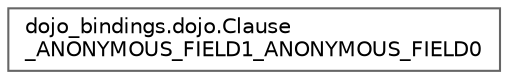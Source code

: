 digraph "Graphical Class Hierarchy"
{
 // LATEX_PDF_SIZE
  bgcolor="transparent";
  edge [fontname=Helvetica,fontsize=10,labelfontname=Helvetica,labelfontsize=10];
  node [fontname=Helvetica,fontsize=10,shape=box,height=0.2,width=0.4];
  rankdir="LR";
  Node0 [id="Node000000",label="dojo_bindings.dojo.Clause\l_ANONYMOUS_FIELD1_ANONYMOUS_FIELD0",height=0.2,width=0.4,color="grey40", fillcolor="white", style="filled",URL="$structdojo__bindings_1_1dojo_1_1_clause___a_n_o_n_y_m_o_u_s___f_i_e_l_d1___a_n_o_n_y_m_o_u_s___f_i_e_l_d0.html",tooltip=" "];
}
